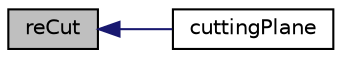 digraph "reCut"
{
  bgcolor="transparent";
  edge [fontname="Helvetica",fontsize="10",labelfontname="Helvetica",labelfontsize="10"];
  node [fontname="Helvetica",fontsize="10",shape=record];
  rankdir="LR";
  Node26 [label="reCut",height=0.2,width=0.4,color="black", fillcolor="grey75", style="filled", fontcolor="black"];
  Node26 -> Node27 [dir="back",color="midnightblue",fontsize="10",style="solid",fontname="Helvetica"];
  Node27 [label="cuttingPlane",height=0.2,width=0.4,color="black",URL="$a30497.html#a70f9769cfed06632d38dfe790f8e1296",tooltip="Construct from plane and mesh reference,. "];
}
